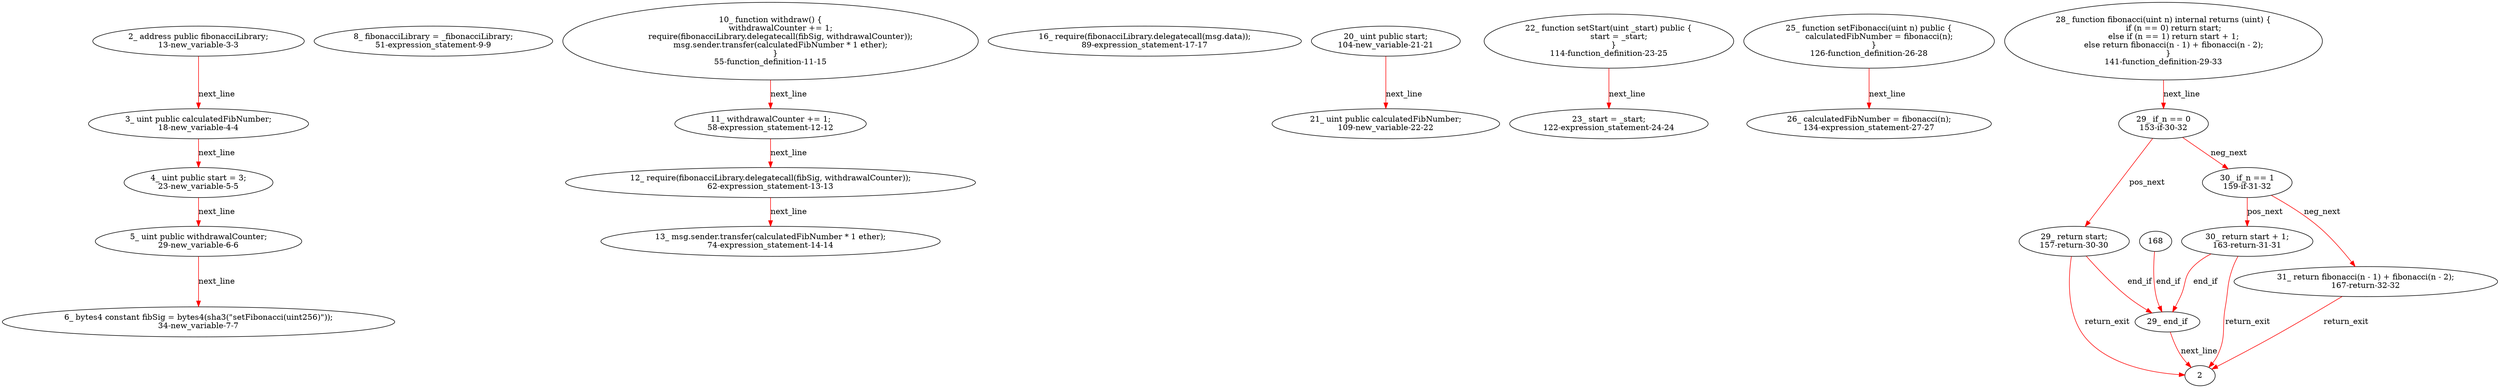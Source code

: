 digraph  {
13 [code="address public fibonacciLibrary;", label="2_ address public fibonacciLibrary;\n13-new_variable-3-3", method="", type_label=new_variable];
18 [code="uint public calculatedFibNumber;", label="3_ uint public calculatedFibNumber;\n18-new_variable-4-4", method="", type_label=new_variable];
23 [code="uint public start = 3;", label="4_ uint public start = 3;\n23-new_variable-5-5", method="", type_label=new_variable];
29 [code="uint public withdrawalCounter;", label="5_ uint public withdrawalCounter;\n29-new_variable-6-6", method="", type_label=new_variable];
34 [code="bytes4 constant fibSig = bytes4(sha3(\"setFibonacci(uint256)\"));", label="6_ bytes4 constant fibSig = bytes4(sha3(\"setFibonacci(uint256)\"));\n34-new_variable-7-7", method="", type_label=new_variable];
51 [code="fibonacciLibrary = _fibonacciLibrary;", label="8_ fibonacciLibrary = _fibonacciLibrary;\n51-expression_statement-9-9", method="", type_label=expression_statement];
55 [code="function withdraw() {\n        withdrawalCounter += 1;\n        require(fibonacciLibrary.delegatecall(fibSig, withdrawalCounter));\n        msg.sender.transfer(calculatedFibNumber * 1 ether);\n    }", label="10_ function withdraw() {\n        withdrawalCounter += 1;\n        require(fibonacciLibrary.delegatecall(fibSig, withdrawalCounter));\n        msg.sender.transfer(calculatedFibNumber * 1 ether);\n    }\n55-function_definition-11-15", method="withdraw()", type_label=function_definition];
58 [code="withdrawalCounter += 1;", label="11_ withdrawalCounter += 1;\n58-expression_statement-12-12", method="withdraw()", type_label=expression_statement];
62 [code="require(fibonacciLibrary.delegatecall(fibSig, withdrawalCounter));", label="12_ require(fibonacciLibrary.delegatecall(fibSig, withdrawalCounter));\n62-expression_statement-13-13", method="withdraw()", type_label=expression_statement];
74 [code="msg.sender.transfer(calculatedFibNumber * 1 ether);", label="13_ msg.sender.transfer(calculatedFibNumber * 1 ether);\n74-expression_statement-14-14", method="withdraw()", type_label=expression_statement];
89 [code="require(fibonacciLibrary.delegatecall(msg.data));", label="16_ require(fibonacciLibrary.delegatecall(msg.data));\n89-expression_statement-17-17", method="", type_label=expression_statement];
104 [code="uint public start;", label="20_ uint public start;\n104-new_variable-21-21", method="", type_label=new_variable];
109 [code="uint public calculatedFibNumber;", label="21_ uint public calculatedFibNumber;\n109-new_variable-22-22", method="", type_label=new_variable];
114 [code="function setStart(uint _start) public {\n        start = _start;\n    }", label="22_ function setStart(uint _start) public {\n        start = _start;\n    }\n114-function_definition-23-25", method="setStart(uint _start)", type_label=function_definition];
122 [code="start = _start;", label="23_ start = _start;\n122-expression_statement-24-24", method="setStart(uint _start)", type_label=expression_statement];
126 [code="function setFibonacci(uint n) public {\n        calculatedFibNumber = fibonacci(n);\n    }", label="25_ function setFibonacci(uint n) public {\n        calculatedFibNumber = fibonacci(n);\n    }\n126-function_definition-26-28", method="setFibonacci(uint n)", type_label=function_definition];
134 [code="calculatedFibNumber = fibonacci(n);", label="26_ calculatedFibNumber = fibonacci(n);\n134-expression_statement-27-27", method="setFibonacci(uint n)", type_label=expression_statement];
141 [code="function fibonacci(uint n) internal returns (uint) {\n        if (n == 0) return start;\n        else if (n == 1) return start + 1;\n        else return fibonacci(n - 1) + fibonacci(n - 2);\n    }", label="28_ function fibonacci(uint n) internal returns (uint) {\n        if (n == 0) return start;\n        else if (n == 1) return start + 1;\n        else return fibonacci(n - 1) + fibonacci(n - 2);\n    }\n141-function_definition-29-33", method="fibonacci(uint n)", type_label=function_definition];
153 [code="if (n == 0) return start;\n        else if (n == 1) return start + 1;\n        else return fibonacci(n - 1) + fibonacci(n - 2);", label="29_ if_n == 0\n153-if-30-32", method="fibonacci(uint n)", type_label=if];
329 [code="if (n == 1) return start + 1;\n        else return fibonacci(n - 1) + fibonacci(n - 2);", label="29_ end_if", method="fibonacci(uint n)", type_label=end_if];
157 [code="return start;", label="29_ return start;\n157-return-30-30", method="fibonacci(uint n)", type_label=return];
159 [code="if (n == 1) return start + 1;\n        else return fibonacci(n - 1) + fibonacci(n - 2);", label="30_ if_n == 1\n159-if-31-32", method="fibonacci(uint n)", type_label=if];
163 [code="return start + 1;", label="30_ return start + 1;\n163-return-31-31", method="fibonacci(uint n)", type_label=return];
167 [code="return fibonacci(n - 1) + fibonacci(n - 2);", label="31_ return fibonacci(n - 1) + fibonacci(n - 2);\n167-return-32-32", method="fibonacci(uint n)", type_label=return];
2;
168;
13 -> 18  [color=red, controlflow_type=next_line, edge_type=CFG_edge, key=0, label=next_line];
18 -> 23  [color=red, controlflow_type=next_line, edge_type=CFG_edge, key=0, label=next_line];
23 -> 29  [color=red, controlflow_type=next_line, edge_type=CFG_edge, key=0, label=next_line];
29 -> 34  [color=red, controlflow_type=next_line, edge_type=CFG_edge, key=0, label=next_line];
55 -> 58  [color=red, controlflow_type=next_line, edge_type=CFG_edge, key=0, label=next_line];
58 -> 62  [color=red, controlflow_type=next_line, edge_type=CFG_edge, key=0, label=next_line];
62 -> 74  [color=red, controlflow_type=next_line, edge_type=CFG_edge, key=0, label=next_line];
104 -> 109  [color=red, controlflow_type=next_line, edge_type=CFG_edge, key=0, label=next_line];
114 -> 122  [color=red, controlflow_type=next_line, edge_type=CFG_edge, key=0, label=next_line];
126 -> 134  [color=red, controlflow_type=next_line, edge_type=CFG_edge, key=0, label=next_line];
141 -> 153  [color=red, controlflow_type=next_line, edge_type=CFG_edge, key=0, label=next_line];
153 -> 157  [color=red, controlflow_type=pos_next, edge_type=CFG_edge, key=0, label=pos_next];
153 -> 159  [color=red, controlflow_type=neg_next, edge_type=CFG_edge, key=0, label=neg_next];
329 -> 2  [color=red, controlflow_type=next_line, edge_type=CFG_edge, key=0, label=next_line];
157 -> 329  [color=red, controlflow_type=end_if, edge_type=CFG_edge, key=0, label=end_if];
157 -> 2  [color=red, controlflow_type=return_exit, edge_type=CFG_edge, key=0, label=return_exit];
159 -> 163  [color=red, controlflow_type=pos_next, edge_type=CFG_edge, key=0, label=pos_next];
159 -> 167  [color=red, controlflow_type=neg_next, edge_type=CFG_edge, key=0, label=neg_next];
163 -> 329  [color=red, controlflow_type=end_if, edge_type=CFG_edge, key=0, label=end_if];
163 -> 2  [color=red, controlflow_type=return_exit, edge_type=CFG_edge, key=0, label=return_exit];
167 -> 2  [color=red, controlflow_type=return_exit, edge_type=CFG_edge, key=0, label=return_exit];
168 -> 329  [color=red, controlflow_type=end_if, edge_type=CFG_edge, key=0, label=end_if];
}
